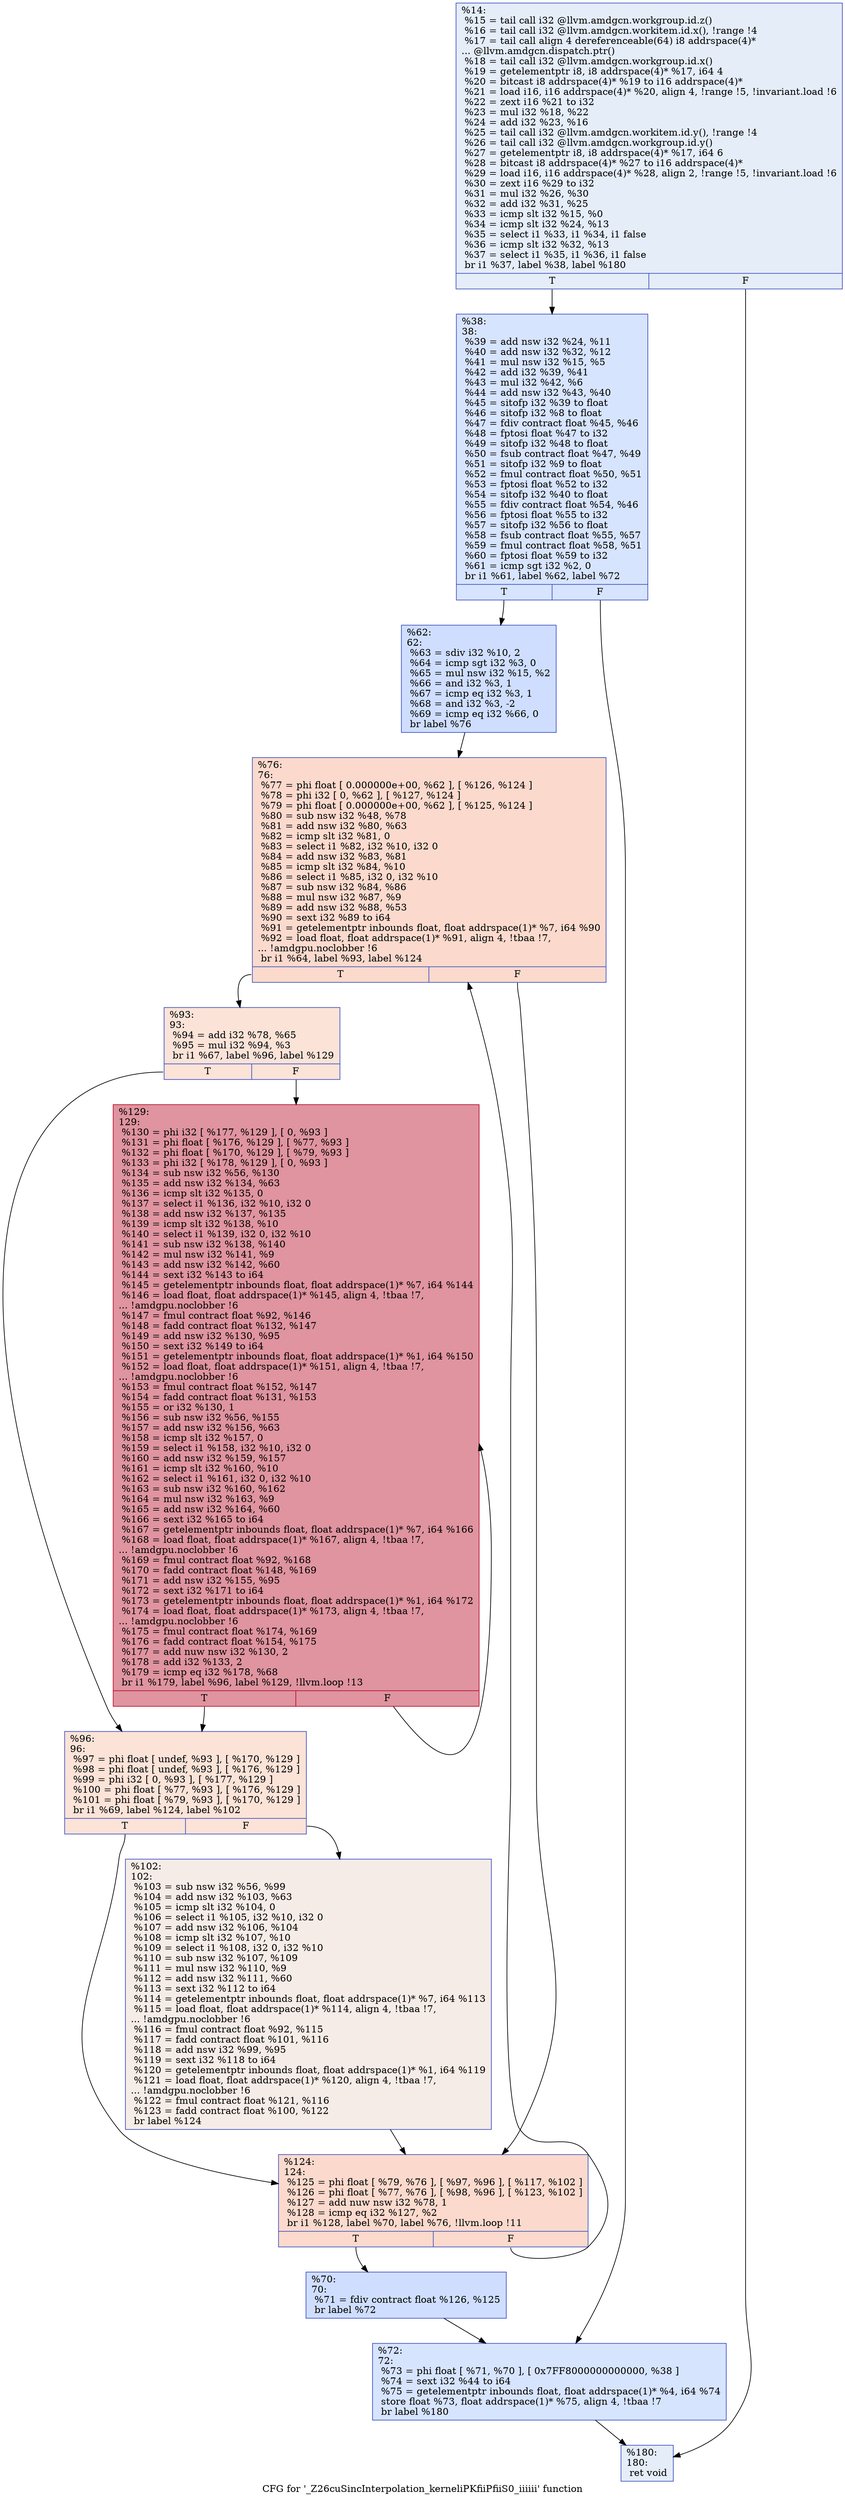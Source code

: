 digraph "CFG for '_Z26cuSincInterpolation_kerneliPKfiiPfiiS0_iiiiii' function" {
	label="CFG for '_Z26cuSincInterpolation_kerneliPKfiiPfiiS0_iiiiii' function";

	Node0x5b491b0 [shape=record,color="#3d50c3ff", style=filled, fillcolor="#c5d6f270",label="{%14:\l  %15 = tail call i32 @llvm.amdgcn.workgroup.id.z()\l  %16 = tail call i32 @llvm.amdgcn.workitem.id.x(), !range !4\l  %17 = tail call align 4 dereferenceable(64) i8 addrspace(4)*\l... @llvm.amdgcn.dispatch.ptr()\l  %18 = tail call i32 @llvm.amdgcn.workgroup.id.x()\l  %19 = getelementptr i8, i8 addrspace(4)* %17, i64 4\l  %20 = bitcast i8 addrspace(4)* %19 to i16 addrspace(4)*\l  %21 = load i16, i16 addrspace(4)* %20, align 4, !range !5, !invariant.load !6\l  %22 = zext i16 %21 to i32\l  %23 = mul i32 %18, %22\l  %24 = add i32 %23, %16\l  %25 = tail call i32 @llvm.amdgcn.workitem.id.y(), !range !4\l  %26 = tail call i32 @llvm.amdgcn.workgroup.id.y()\l  %27 = getelementptr i8, i8 addrspace(4)* %17, i64 6\l  %28 = bitcast i8 addrspace(4)* %27 to i16 addrspace(4)*\l  %29 = load i16, i16 addrspace(4)* %28, align 2, !range !5, !invariant.load !6\l  %30 = zext i16 %29 to i32\l  %31 = mul i32 %26, %30\l  %32 = add i32 %31, %25\l  %33 = icmp slt i32 %15, %0\l  %34 = icmp slt i32 %24, %13\l  %35 = select i1 %33, i1 %34, i1 false\l  %36 = icmp slt i32 %32, %13\l  %37 = select i1 %35, i1 %36, i1 false\l  br i1 %37, label %38, label %180\l|{<s0>T|<s1>F}}"];
	Node0x5b491b0:s0 -> Node0x5b4aea0;
	Node0x5b491b0:s1 -> Node0x5b4dd90;
	Node0x5b4aea0 [shape=record,color="#3d50c3ff", style=filled, fillcolor="#a5c3fe70",label="{%38:\l38:                                               \l  %39 = add nsw i32 %24, %11\l  %40 = add nsw i32 %32, %12\l  %41 = mul nsw i32 %15, %5\l  %42 = add i32 %39, %41\l  %43 = mul i32 %42, %6\l  %44 = add nsw i32 %43, %40\l  %45 = sitofp i32 %39 to float\l  %46 = sitofp i32 %8 to float\l  %47 = fdiv contract float %45, %46\l  %48 = fptosi float %47 to i32\l  %49 = sitofp i32 %48 to float\l  %50 = fsub contract float %47, %49\l  %51 = sitofp i32 %9 to float\l  %52 = fmul contract float %50, %51\l  %53 = fptosi float %52 to i32\l  %54 = sitofp i32 %40 to float\l  %55 = fdiv contract float %54, %46\l  %56 = fptosi float %55 to i32\l  %57 = sitofp i32 %56 to float\l  %58 = fsub contract float %55, %57\l  %59 = fmul contract float %58, %51\l  %60 = fptosi float %59 to i32\l  %61 = icmp sgt i32 %2, 0\l  br i1 %61, label %62, label %72\l|{<s0>T|<s1>F}}"];
	Node0x5b4aea0:s0 -> Node0x5b4ea80;
	Node0x5b4aea0:s1 -> Node0x5b4ead0;
	Node0x5b4ea80 [shape=record,color="#3d50c3ff", style=filled, fillcolor="#93b5fe70",label="{%62:\l62:                                               \l  %63 = sdiv i32 %10, 2\l  %64 = icmp sgt i32 %3, 0\l  %65 = mul nsw i32 %15, %2\l  %66 = and i32 %3, 1\l  %67 = icmp eq i32 %3, 1\l  %68 = and i32 %3, -2\l  %69 = icmp eq i32 %66, 0\l  br label %76\l}"];
	Node0x5b4ea80 -> Node0x5b4f290;
	Node0x5b4f350 [shape=record,color="#3d50c3ff", style=filled, fillcolor="#93b5fe70",label="{%70:\l70:                                               \l  %71 = fdiv contract float %126, %125\l  br label %72\l}"];
	Node0x5b4f350 -> Node0x5b4ead0;
	Node0x5b4ead0 [shape=record,color="#3d50c3ff", style=filled, fillcolor="#a5c3fe70",label="{%72:\l72:                                               \l  %73 = phi float [ %71, %70 ], [ 0x7FF8000000000000, %38 ]\l  %74 = sext i32 %44 to i64\l  %75 = getelementptr inbounds float, float addrspace(1)* %4, i64 %74\l  store float %73, float addrspace(1)* %75, align 4, !tbaa !7\l  br label %180\l}"];
	Node0x5b4ead0 -> Node0x5b4dd90;
	Node0x5b4f290 [shape=record,color="#3d50c3ff", style=filled, fillcolor="#f7ac8e70",label="{%76:\l76:                                               \l  %77 = phi float [ 0.000000e+00, %62 ], [ %126, %124 ]\l  %78 = phi i32 [ 0, %62 ], [ %127, %124 ]\l  %79 = phi float [ 0.000000e+00, %62 ], [ %125, %124 ]\l  %80 = sub nsw i32 %48, %78\l  %81 = add nsw i32 %80, %63\l  %82 = icmp slt i32 %81, 0\l  %83 = select i1 %82, i32 %10, i32 0\l  %84 = add nsw i32 %83, %81\l  %85 = icmp slt i32 %84, %10\l  %86 = select i1 %85, i32 0, i32 %10\l  %87 = sub nsw i32 %84, %86\l  %88 = mul nsw i32 %87, %9\l  %89 = add nsw i32 %88, %53\l  %90 = sext i32 %89 to i64\l  %91 = getelementptr inbounds float, float addrspace(1)* %7, i64 %90\l  %92 = load float, float addrspace(1)* %91, align 4, !tbaa !7,\l... !amdgpu.noclobber !6\l  br i1 %64, label %93, label %124\l|{<s0>T|<s1>F}}"];
	Node0x5b4f290:s0 -> Node0x5b51490;
	Node0x5b4f290:s1 -> Node0x5b503c0;
	Node0x5b51490 [shape=record,color="#3d50c3ff", style=filled, fillcolor="#f6bfa670",label="{%93:\l93:                                               \l  %94 = add i32 %78, %65\l  %95 = mul i32 %94, %3\l  br i1 %67, label %96, label %129\l|{<s0>T|<s1>F}}"];
	Node0x5b51490:s0 -> Node0x5b516f0;
	Node0x5b51490:s1 -> Node0x5b51740;
	Node0x5b516f0 [shape=record,color="#3d50c3ff", style=filled, fillcolor="#f6bfa670",label="{%96:\l96:                                               \l  %97 = phi float [ undef, %93 ], [ %170, %129 ]\l  %98 = phi float [ undef, %93 ], [ %176, %129 ]\l  %99 = phi i32 [ 0, %93 ], [ %177, %129 ]\l  %100 = phi float [ %77, %93 ], [ %176, %129 ]\l  %101 = phi float [ %79, %93 ], [ %170, %129 ]\l  br i1 %69, label %124, label %102\l|{<s0>T|<s1>F}}"];
	Node0x5b516f0:s0 -> Node0x5b503c0;
	Node0x5b516f0:s1 -> Node0x5b52120;
	Node0x5b52120 [shape=record,color="#3d50c3ff", style=filled, fillcolor="#ead5c970",label="{%102:\l102:                                              \l  %103 = sub nsw i32 %56, %99\l  %104 = add nsw i32 %103, %63\l  %105 = icmp slt i32 %104, 0\l  %106 = select i1 %105, i32 %10, i32 0\l  %107 = add nsw i32 %106, %104\l  %108 = icmp slt i32 %107, %10\l  %109 = select i1 %108, i32 0, i32 %10\l  %110 = sub nsw i32 %107, %109\l  %111 = mul nsw i32 %110, %9\l  %112 = add nsw i32 %111, %60\l  %113 = sext i32 %112 to i64\l  %114 = getelementptr inbounds float, float addrspace(1)* %7, i64 %113\l  %115 = load float, float addrspace(1)* %114, align 4, !tbaa !7,\l... !amdgpu.noclobber !6\l  %116 = fmul contract float %92, %115\l  %117 = fadd contract float %101, %116\l  %118 = add nsw i32 %99, %95\l  %119 = sext i32 %118 to i64\l  %120 = getelementptr inbounds float, float addrspace(1)* %1, i64 %119\l  %121 = load float, float addrspace(1)* %120, align 4, !tbaa !7,\l... !amdgpu.noclobber !6\l  %122 = fmul contract float %121, %116\l  %123 = fadd contract float %100, %122\l  br label %124\l}"];
	Node0x5b52120 -> Node0x5b503c0;
	Node0x5b503c0 [shape=record,color="#3d50c3ff", style=filled, fillcolor="#f7ac8e70",label="{%124:\l124:                                              \l  %125 = phi float [ %79, %76 ], [ %97, %96 ], [ %117, %102 ]\l  %126 = phi float [ %77, %76 ], [ %98, %96 ], [ %123, %102 ]\l  %127 = add nuw nsw i32 %78, 1\l  %128 = icmp eq i32 %127, %2\l  br i1 %128, label %70, label %76, !llvm.loop !11\l|{<s0>T|<s1>F}}"];
	Node0x5b503c0:s0 -> Node0x5b4f350;
	Node0x5b503c0:s1 -> Node0x5b4f290;
	Node0x5b51740 [shape=record,color="#b70d28ff", style=filled, fillcolor="#b70d2870",label="{%129:\l129:                                              \l  %130 = phi i32 [ %177, %129 ], [ 0, %93 ]\l  %131 = phi float [ %176, %129 ], [ %77, %93 ]\l  %132 = phi float [ %170, %129 ], [ %79, %93 ]\l  %133 = phi i32 [ %178, %129 ], [ 0, %93 ]\l  %134 = sub nsw i32 %56, %130\l  %135 = add nsw i32 %134, %63\l  %136 = icmp slt i32 %135, 0\l  %137 = select i1 %136, i32 %10, i32 0\l  %138 = add nsw i32 %137, %135\l  %139 = icmp slt i32 %138, %10\l  %140 = select i1 %139, i32 0, i32 %10\l  %141 = sub nsw i32 %138, %140\l  %142 = mul nsw i32 %141, %9\l  %143 = add nsw i32 %142, %60\l  %144 = sext i32 %143 to i64\l  %145 = getelementptr inbounds float, float addrspace(1)* %7, i64 %144\l  %146 = load float, float addrspace(1)* %145, align 4, !tbaa !7,\l... !amdgpu.noclobber !6\l  %147 = fmul contract float %92, %146\l  %148 = fadd contract float %132, %147\l  %149 = add nsw i32 %130, %95\l  %150 = sext i32 %149 to i64\l  %151 = getelementptr inbounds float, float addrspace(1)* %1, i64 %150\l  %152 = load float, float addrspace(1)* %151, align 4, !tbaa !7,\l... !amdgpu.noclobber !6\l  %153 = fmul contract float %152, %147\l  %154 = fadd contract float %131, %153\l  %155 = or i32 %130, 1\l  %156 = sub nsw i32 %56, %155\l  %157 = add nsw i32 %156, %63\l  %158 = icmp slt i32 %157, 0\l  %159 = select i1 %158, i32 %10, i32 0\l  %160 = add nsw i32 %159, %157\l  %161 = icmp slt i32 %160, %10\l  %162 = select i1 %161, i32 0, i32 %10\l  %163 = sub nsw i32 %160, %162\l  %164 = mul nsw i32 %163, %9\l  %165 = add nsw i32 %164, %60\l  %166 = sext i32 %165 to i64\l  %167 = getelementptr inbounds float, float addrspace(1)* %7, i64 %166\l  %168 = load float, float addrspace(1)* %167, align 4, !tbaa !7,\l... !amdgpu.noclobber !6\l  %169 = fmul contract float %92, %168\l  %170 = fadd contract float %148, %169\l  %171 = add nsw i32 %155, %95\l  %172 = sext i32 %171 to i64\l  %173 = getelementptr inbounds float, float addrspace(1)* %1, i64 %172\l  %174 = load float, float addrspace(1)* %173, align 4, !tbaa !7,\l... !amdgpu.noclobber !6\l  %175 = fmul contract float %174, %169\l  %176 = fadd contract float %154, %175\l  %177 = add nuw nsw i32 %130, 2\l  %178 = add i32 %133, 2\l  %179 = icmp eq i32 %178, %68\l  br i1 %179, label %96, label %129, !llvm.loop !13\l|{<s0>T|<s1>F}}"];
	Node0x5b51740:s0 -> Node0x5b516f0;
	Node0x5b51740:s1 -> Node0x5b51740;
	Node0x5b4dd90 [shape=record,color="#3d50c3ff", style=filled, fillcolor="#c5d6f270",label="{%180:\l180:                                              \l  ret void\l}"];
}
